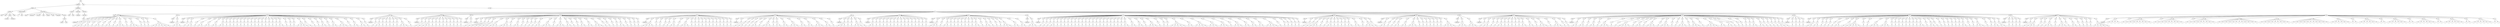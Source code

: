 digraph Tree {
	"t0" [label = "TEI"];
	"t1" [label = "teiHeader"];
	"t2" [label = "fileDesc"];
	"t3" [label = "titleStmt"];
	"t4" [label = "title"];
	"t5" [label = "title"];
	"t6" [label = "author"];
	"t7" [label = "surname"];
	"t8" [label = "forename"];
	"t9" [label = "date"];
	"t10" [label = "publicationStmt"];
	"t11" [label = "p"];
	"t12" [label = "idno"];
	"t13" [label = "sourceDesc"];
	"t14" [label = "genre"];
	"t15" [label = "inspiration"];
	"t16" [label = "structure"];
	"t17" [label = "type"];
	"t18" [label = "periode"];
	"t19" [label = "taille"];
	"t20" [label = "permalien"];
	"t21" [label = "sources"];
	"t22" [label = "source"];
	"t23" [label = "author"];
	"t24" [label = "text"];
	"t25" [label = "profileDesc"];
	"t26" [label = "creation"];
	"t27" [label = "date"];
	"t28" [label = "date"];
	"t29" [label = "langUsage"];
	"t30" [label = "language"];
	"t31" [label = "textClass"];
	"t32" [label = "keywords"];
	"t33" [label = "term"];
	"t34" [label = "text"];
	"t35" [label = "body"];
	"t36" [label = "div1"];
	"t37" [label = "head"];
	"t38" [label = "div2"];
	"t39" [label = "head"];
	"t40" [label = "listPerson"];
	"t41" [label = "sp"];
	"t42" [label = "p"];
	"t43" [label = "s"];
	"t44" [label = "sp"];
	"t45" [label = "p"];
	"t46" [label = "s"];
	"t47" [label = "s"];
	"t48" [label = "sp"];
	"t49" [label = "p"];
	"t50" [label = "s"];
	"t51" [label = "s"];
	"t52" [label = "sp"];
	"t53" [label = "p"];
	"t54" [label = "s"];
	"t55" [label = "sp"];
	"t56" [label = "p"];
	"t57" [label = "s"];
	"t58" [label = "s"];
	"t59" [label = "sp"];
	"t60" [label = "p"];
	"t61" [label = "s"];
	"t62" [label = "sp"];
	"t63" [label = "p"];
	"t64" [label = "s"];
	"t65" [label = "s"];
	"t66" [label = "sp"];
	"t67" [label = "p"];
	"t68" [label = "s"];
	"t69" [label = "sp"];
	"t70" [label = "p"];
	"t71" [label = "s"];
	"t72" [label = "s"];
	"t73" [label = "s"];
	"t74" [label = "sp"];
	"t75" [label = "p"];
	"t76" [label = "s"];
	"t77" [label = "sp"];
	"t78" [label = "p"];
	"t79" [label = "s"];
	"t80" [label = "s"];
	"t81" [label = "s"];
	"t82" [label = "sp"];
	"t83" [label = "p"];
	"t84" [label = "s"];
	"t85" [label = "sp"];
	"t86" [label = "p"];
	"t87" [label = "s"];
	"t88" [label = "sp"];
	"t89" [label = "p"];
	"t90" [label = "s"];
	"t91" [label = "sp"];
	"t92" [label = "p"];
	"t93" [label = "s"];
	"t94" [label = "s"];
	"t95" [label = "s"];
	"t96" [label = "s"];
	"t97" [label = "s"];
	"t98" [label = "s"];
	"t99" [label = "div2"];
	"t100" [label = "head"];
	"t101" [label = "listPerson"];
	"t102" [label = "sp"];
	"t103" [label = "p"];
	"t104" [label = "s"];
	"t105" [label = "s"];
	"t106" [label = "s"];
	"t107" [label = "div2"];
	"t108" [label = "head"];
	"t109" [label = "listPerson"];
	"t110" [label = "sp"];
	"t111" [label = "p"];
	"t112" [label = "s"];
	"t113" [label = "sp"];
	"t114" [label = "p"];
	"t115" [label = "s"];
	"t116" [label = "s"];
	"t117" [label = "sp"];
	"t118" [label = "p"];
	"t119" [label = "s"];
	"t120" [label = "sp"];
	"t121" [label = "p"];
	"t122" [label = "s"];
	"t123" [label = "s"];
	"t124" [label = "sp"];
	"t125" [label = "p"];
	"t126" [label = "s"];
	"t127" [label = "s"];
	"t128" [label = "sp"];
	"t129" [label = "p"];
	"t130" [label = "s"];
	"t131" [label = "s"];
	"t132" [label = "sp"];
	"t133" [label = "p"];
	"t134" [label = "s"];
	"t135" [label = "s"];
	"t136" [label = "sp"];
	"t137" [label = "p"];
	"t138" [label = "s"];
	"t139" [label = "sp"];
	"t140" [label = "p"];
	"t141" [label = "s"];
	"t142" [label = "sp"];
	"t143" [label = "p"];
	"t144" [label = "s"];
	"t145" [label = "sp"];
	"t146" [label = "p"];
	"t147" [label = "s"];
	"t148" [label = "sp"];
	"t149" [label = "p"];
	"t150" [label = "s"];
	"t151" [label = "sp"];
	"t152" [label = "p"];
	"t153" [label = "s"];
	"t154" [label = "sp"];
	"t155" [label = "p"];
	"t156" [label = "s"];
	"t157" [label = "sp"];
	"t158" [label = "p"];
	"t159" [label = "s"];
	"t160" [label = "sp"];
	"t161" [label = "p"];
	"t162" [label = "s"];
	"t163" [label = "sp"];
	"t164" [label = "p"];
	"t165" [label = "s"];
	"t166" [label = "sp"];
	"t167" [label = "p"];
	"t168" [label = "s"];
	"t169" [label = "sp"];
	"t170" [label = "p"];
	"t171" [label = "s"];
	"t172" [label = "sp"];
	"t173" [label = "p"];
	"t174" [label = "s"];
	"t175" [label = "sp"];
	"t176" [label = "p"];
	"t177" [label = "s"];
	"t178" [label = "sp"];
	"t179" [label = "p"];
	"t180" [label = "s"];
	"t181" [label = "sp"];
	"t182" [label = "p"];
	"t183" [label = "s"];
	"t184" [label = "s"];
	"t185" [label = "sp"];
	"t186" [label = "p"];
	"t187" [label = "s"];
	"t188" [label = "sp"];
	"t189" [label = "p"];
	"t190" [label = "s"];
	"t191" [label = "sp"];
	"t192" [label = "p"];
	"t193" [label = "s"];
	"t194" [label = "sp"];
	"t195" [label = "p"];
	"t196" [label = "s"];
	"t197" [label = "s"];
	"t198" [label = "s"];
	"t199" [label = "s"];
	"t200" [label = "sp"];
	"t201" [label = "p"];
	"t202" [label = "s"];
	"t203" [label = "sp"];
	"t204" [label = "p"];
	"t205" [label = "s"];
	"t206" [label = "sp"];
	"t207" [label = "p"];
	"t208" [label = "s"];
	"t209" [label = "sp"];
	"t210" [label = "p"];
	"t211" [label = "s"];
	"t212" [label = "s"];
	"t213" [label = "sp"];
	"t214" [label = "p"];
	"t215" [label = "s"];
	"t216" [label = "sp"];
	"t217" [label = "p"];
	"t218" [label = "s"];
	"t219" [label = "s"];
	"t220" [label = "sp"];
	"t221" [label = "p"];
	"t222" [label = "s"];
	"t223" [label = "s"];
	"t224" [label = "s"];
	"t225" [label = "sp"];
	"t226" [label = "p"];
	"t227" [label = "s"];
	"t228" [label = "sp"];
	"t229" [label = "p"];
	"t230" [label = "s"];
	"t231" [label = "s"];
	"t232" [label = "sp"];
	"t233" [label = "p"];
	"t234" [label = "s"];
	"t235" [label = "s"];
	"t236" [label = "sp"];
	"t237" [label = "p"];
	"t238" [label = "s"];
	"t239" [label = "div2"];
	"t240" [label = "head"];
	"t241" [label = "listPerson"];
	"t242" [label = "sp"];
	"t243" [label = "p"];
	"t244" [label = "s"];
	"t245" [label = "sp"];
	"t246" [label = "p"];
	"t247" [label = "s"];
	"t248" [label = "s"];
	"t249" [label = "sp"];
	"t250" [label = "p"];
	"t251" [label = "s"];
	"t252" [label = "sp"];
	"t253" [label = "p"];
	"t254" [label = "s"];
	"t255" [label = "sp"];
	"t256" [label = "p"];
	"t257" [label = "s"];
	"t258" [label = "sp"];
	"t259" [label = "p"];
	"t260" [label = "s"];
	"t261" [label = "sp"];
	"t262" [label = "p"];
	"t263" [label = "s"];
	"t264" [label = "sp"];
	"t265" [label = "p"];
	"t266" [label = "s"];
	"t267" [label = "s"];
	"t268" [label = "s"];
	"t269" [label = "sp"];
	"t270" [label = "p"];
	"t271" [label = "s"];
	"t272" [label = "div2"];
	"t273" [label = "head"];
	"t274" [label = "listPerson"];
	"t275" [label = "sp"];
	"t276" [label = "p"];
	"t277" [label = "s"];
	"t278" [label = "sp"];
	"t279" [label = "p"];
	"t280" [label = "s"];
	"t281" [label = "sp"];
	"t282" [label = "p"];
	"t283" [label = "s"];
	"t284" [label = "s"];
	"t285" [label = "s"];
	"t286" [label = "sp"];
	"t287" [label = "p"];
	"t288" [label = "s"];
	"t289" [label = "sp"];
	"t290" [label = "p"];
	"t291" [label = "s"];
	"t292" [label = "sp"];
	"t293" [label = "p"];
	"t294" [label = "s"];
	"t295" [label = "sp"];
	"t296" [label = "p"];
	"t297" [label = "s"];
	"t298" [label = "sp"];
	"t299" [label = "p"];
	"t300" [label = "s"];
	"t301" [label = "sp"];
	"t302" [label = "p"];
	"t303" [label = "s"];
	"t304" [label = "sp"];
	"t305" [label = "p"];
	"t306" [label = "s"];
	"t307" [label = "sp"];
	"t308" [label = "p"];
	"t309" [label = "s"];
	"t310" [label = "sp"];
	"t311" [label = "p"];
	"t312" [label = "s"];
	"t313" [label = "div2"];
	"t314" [label = "head"];
	"t315" [label = "listPerson"];
	"t316" [label = "sp"];
	"t317" [label = "p"];
	"t318" [label = "s"];
	"t319" [label = "div2"];
	"t320" [label = "head"];
	"t321" [label = "listPerson"];
	"t322" [label = "sp"];
	"t323" [label = "p"];
	"t324" [label = "s"];
	"t325" [label = "sp"];
	"t326" [label = "p"];
	"t327" [label = "s"];
	"t328" [label = "s"];
	"t329" [label = "sp"];
	"t330" [label = "p"];
	"t331" [label = "s"];
	"t332" [label = "sp"];
	"t333" [label = "p"];
	"t334" [label = "s"];
	"t335" [label = "s"];
	"t336" [label = "sp"];
	"t337" [label = "p"];
	"t338" [label = "s"];
	"t339" [label = "s"];
	"t340" [label = "s"];
	"t341" [label = "sp"];
	"t342" [label = "p"];
	"t343" [label = "s"];
	"t344" [label = "s"];
	"t345" [label = "s"];
	"t346" [label = "sp"];
	"t347" [label = "p"];
	"t348" [label = "s"];
	"t349" [label = "sp"];
	"t350" [label = "p"];
	"t351" [label = "s"];
	"t352" [label = "s"];
	"t353" [label = "sp"];
	"t354" [label = "p"];
	"t355" [label = "s"];
	"t356" [label = "sp"];
	"t357" [label = "p"];
	"t358" [label = "s"];
	"t359" [label = "sp"];
	"t360" [label = "p"];
	"t361" [label = "s"];
	"t362" [label = "sp"];
	"t363" [label = "p"];
	"t364" [label = "s"];
	"t365" [label = "sp"];
	"t366" [label = "p"];
	"t367" [label = "s"];
	"t368" [label = "s"];
	"t369" [label = "sp"];
	"t370" [label = "p"];
	"t371" [label = "s"];
	"t372" [label = "s"];
	"t373" [label = "s"];
	"t374" [label = "sp"];
	"t375" [label = "p"];
	"t376" [label = "s"];
	"t377" [label = "sp"];
	"t378" [label = "p"];
	"t379" [label = "s"];
	"t380" [label = "s"];
	"t381" [label = "s"];
	"t382" [label = "sp"];
	"t383" [label = "p"];
	"t384" [label = "s"];
	"t385" [label = "s"];
	"t386" [label = "sp"];
	"t387" [label = "p"];
	"t388" [label = "s"];
	"t389" [label = "sp"];
	"t390" [label = "p"];
	"t391" [label = "s"];
	"t392" [label = "sp"];
	"t393" [label = "p"];
	"t394" [label = "s"];
	"t395" [label = "s"];
	"t396" [label = "sp"];
	"t397" [label = "p"];
	"t398" [label = "s"];
	"t399" [label = "s"];
	"t400" [label = "sp"];
	"t401" [label = "p"];
	"t402" [label = "s"];
	"t403" [label = "s"];
	"t404" [label = "s"];
	"t405" [label = "sp"];
	"t406" [label = "p"];
	"t407" [label = "s"];
	"t408" [label = "sp"];
	"t409" [label = "p"];
	"t410" [label = "s"];
	"t411" [label = "sp"];
	"t412" [label = "p"];
	"t413" [label = "s"];
	"t414" [label = "sp"];
	"t415" [label = "p"];
	"t416" [label = "s"];
	"t417" [label = "sp"];
	"t418" [label = "p"];
	"t419" [label = "s"];
	"t420" [label = "s"];
	"t421" [label = "sp"];
	"t422" [label = "p"];
	"t423" [label = "s"];
	"t424" [label = "sp"];
	"t425" [label = "p"];
	"t426" [label = "s"];
	"t427" [label = "sp"];
	"t428" [label = "p"];
	"t429" [label = "s"];
	"t430" [label = "sp"];
	"t431" [label = "p"];
	"t432" [label = "s"];
	"t433" [label = "div2"];
	"t434" [label = "head"];
	"t435" [label = "listPerson"];
	"t436" [label = "sp"];
	"t437" [label = "p"];
	"t438" [label = "s"];
	"t439" [label = "s"];
	"t440" [label = "s"];
	"t441" [label = "s"];
	"t442" [label = "sp"];
	"t443" [label = "p"];
	"t444" [label = "s"];
	"t445" [label = "sp"];
	"t446" [label = "p"];
	"t447" [label = "s"];
	"t448" [label = "sp"];
	"t449" [label = "p"];
	"t450" [label = "s"];
	"t451" [label = "sp"];
	"t452" [label = "p"];
	"t453" [label = "s"];
	"t454" [label = "sp"];
	"t455" [label = "p"];
	"t456" [label = "s"];
	"t457" [label = "s"];
	"t458" [label = "sp"];
	"t459" [label = "p"];
	"t460" [label = "s"];
	"t461" [label = "sp"];
	"t462" [label = "p"];
	"t463" [label = "s"];
	"t464" [label = "s"];
	"t465" [label = "s"];
	"t466" [label = "sp"];
	"t467" [label = "p"];
	"t468" [label = "s"];
	"t469" [label = "sp"];
	"t470" [label = "p"];
	"t471" [label = "s"];
	"t472" [label = "sp"];
	"t473" [label = "p"];
	"t474" [label = "s"];
	"t475" [label = "sp"];
	"t476" [label = "p"];
	"t477" [label = "s"];
	"t478" [label = "sp"];
	"t479" [label = "p"];
	"t480" [label = "s"];
	"t481" [label = "sp"];
	"t482" [label = "p"];
	"t483" [label = "s"];
	"t484" [label = "sp"];
	"t485" [label = "p"];
	"t486" [label = "s"];
	"t487" [label = "sp"];
	"t488" [label = "p"];
	"t489" [label = "s"];
	"t490" [label = "sp"];
	"t491" [label = "p"];
	"t492" [label = "s"];
	"t493" [label = "sp"];
	"t494" [label = "p"];
	"t495" [label = "s"];
	"t496" [label = "sp"];
	"t497" [label = "p"];
	"t498" [label = "s"];
	"t499" [label = "sp"];
	"t500" [label = "p"];
	"t501" [label = "s"];
	"t502" [label = "div2"];
	"t503" [label = "head"];
	"t504" [label = "listPerson"];
	"t505" [label = "sp"];
	"t506" [label = "p"];
	"t507" [label = "s"];
	"t508" [label = "sp"];
	"t509" [label = "p"];
	"t510" [label = "s"];
	"t511" [label = "s"];
	"t512" [label = "sp"];
	"t513" [label = "p"];
	"t514" [label = "s"];
	"t515" [label = "sp"];
	"t516" [label = "p"];
	"t517" [label = "s"];
	"t518" [label = "sp"];
	"t519" [label = "p"];
	"t520" [label = "s"];
	"t521" [label = "s"];
	"t522" [label = "sp"];
	"t523" [label = "p"];
	"t524" [label = "s"];
	"t525" [label = "sp"];
	"t526" [label = "p"];
	"t527" [label = "s"];
	"t528" [label = "s"];
	"t529" [label = "s"];
	"t530" [label = "sp"];
	"t531" [label = "p"];
	"t532" [label = "s"];
	"t533" [label = "sp"];
	"t534" [label = "p"];
	"t535" [label = "s"];
	"t536" [label = "s"];
	"t537" [label = "sp"];
	"t538" [label = "p"];
	"t539" [label = "s"];
	"t540" [label = "s"];
	"t541" [label = "sp"];
	"t542" [label = "p"];
	"t543" [label = "s"];
	"t544" [label = "s"];
	"t545" [label = "s"];
	"t546" [label = "sp"];
	"t547" [label = "p"];
	"t548" [label = "s"];
	"t549" [label = "s"];
	"t550" [label = "sp"];
	"t551" [label = "p"];
	"t552" [label = "s"];
	"t553" [label = "s"];
	"t554" [label = "sp"];
	"t555" [label = "p"];
	"t556" [label = "s"];
	"t557" [label = "s"];
	"t558" [label = "s"];
	"t559" [label = "sp"];
	"t560" [label = "p"];
	"t561" [label = "s"];
	"t562" [label = "s"];
	"t563" [label = "sp"];
	"t564" [label = "p"];
	"t565" [label = "s"];
	"t566" [label = "div2"];
	"t567" [label = "head"];
	"t568" [label = "listPerson"];
	"t569" [label = "sp"];
	"t570" [label = "p"];
	"t571" [label = "s"];
	"t572" [label = "s"];
	"t573" [label = "s"];
	"t574" [label = "sp"];
	"t575" [label = "p"];
	"t576" [label = "s"];
	"t577" [label = "sp"];
	"t578" [label = "p"];
	"t579" [label = "s"];
	"t580" [label = "sp"];
	"t581" [label = "p"];
	"t582" [label = "s"];
	"t583" [label = "s"];
	"t584" [label = "s"];
	"t585" [label = "sp"];
	"t586" [label = "p"];
	"t587" [label = "s"];
	"t588" [label = "div2"];
	"t589" [label = "head"];
	"t590" [label = "listPerson"];
	"t591" [label = "sp"];
	"t592" [label = "p"];
	"t593" [label = "s"];
	"t594" [label = "s"];
	"t595" [label = "sp"];
	"t596" [label = "p"];
	"t597" [label = "s"];
	"t598" [label = "sp"];
	"t599" [label = "p"];
	"t600" [label = "s"];
	"t601" [label = "sp"];
	"t602" [label = "p"];
	"t603" [label = "s"];
	"t604" [label = "sp"];
	"t605" [label = "p"];
	"t606" [label = "s"];
	"t607" [label = "sp"];
	"t608" [label = "p"];
	"t609" [label = "s"];
	"t610" [label = "sp"];
	"t611" [label = "p"];
	"t612" [label = "s"];
	"t613" [label = "sp"];
	"t614" [label = "p"];
	"t615" [label = "s"];
	"t616" [label = "sp"];
	"t617" [label = "p"];
	"t618" [label = "s"];
	"t619" [label = "sp"];
	"t620" [label = "p"];
	"t621" [label = "s"];
	"t622" [label = "sp"];
	"t623" [label = "p"];
	"t624" [label = "s"];
	"t625" [label = "sp"];
	"t626" [label = "p"];
	"t627" [label = "s"];
	"t628" [label = "sp"];
	"t629" [label = "p"];
	"t630" [label = "s"];
	"t631" [label = "sp"];
	"t632" [label = "p"];
	"t633" [label = "s"];
	"t634" [label = "sp"];
	"t635" [label = "p"];
	"t636" [label = "s"];
	"t637" [label = "sp"];
	"t638" [label = "p"];
	"t639" [label = "s"];
	"t640" [label = "div2"];
	"t641" [label = "head"];
	"t642" [label = "listPerson"];
	"t643" [label = "sp"];
	"t644" [label = "p"];
	"t645" [label = "s"];
	"t646" [label = "s"];
	"t647" [label = "s"];
	"t648" [label = "sp"];
	"t649" [label = "p"];
	"t650" [label = "s"];
	"t651" [label = "sp"];
	"t652" [label = "p"];
	"t653" [label = "s"];
	"t654" [label = "s"];
	"t655" [label = "sp"];
	"t656" [label = "p"];
	"t657" [label = "s"];
	"t658" [label = "sp"];
	"t659" [label = "p"];
	"t660" [label = "s"];
	"t661" [label = "sp"];
	"t662" [label = "p"];
	"t663" [label = "s"];
	"t664" [label = "sp"];
	"t665" [label = "p"];
	"t666" [label = "s"];
	"t667" [label = "sp"];
	"t668" [label = "p"];
	"t669" [label = "s"];
	"t670" [label = "sp"];
	"t671" [label = "p"];
	"t672" [label = "s"];
	"t673" [label = "sp"];
	"t674" [label = "p"];
	"t675" [label = "s"];
	"t676" [label = "sp"];
	"t677" [label = "p"];
	"t678" [label = "s"];
	"t679" [label = "s"];
	"t680" [label = "sp"];
	"t681" [label = "p"];
	"t682" [label = "s"];
	"t683" [label = "sp"];
	"t684" [label = "p"];
	"t685" [label = "s"];
	"t686" [label = "s"];
	"t687" [label = "sp"];
	"t688" [label = "p"];
	"t689" [label = "s"];
	"t690" [label = "sp"];
	"t691" [label = "p"];
	"t692" [label = "s"];
	"t693" [label = "sp"];
	"t694" [label = "p"];
	"t695" [label = "s"];
	"t696" [label = "sp"];
	"t697" [label = "p"];
	"t698" [label = "s"];
	"t699" [label = "s"];
	"t700" [label = "s"];
	"t701" [label = "sp"];
	"t702" [label = "p"];
	"t703" [label = "s"];
	"t704" [label = "s"];
	"t705" [label = "sp"];
	"t706" [label = "p"];
	"t707" [label = "s"];
	"t708" [label = "s"];
	"t709" [label = "div2"];
	"t710" [label = "head"];
	"t711" [label = "listPerson"];
	"t712" [label = "sp"];
	"t713" [label = "p"];
	"t714" [label = "s"];
	"t715" [label = "s"];
	"t716" [label = "s"];
	"t717" [label = "div2"];
	"t718" [label = "head"];
	"t719" [label = "listPerson"];
	"t720" [label = "sp"];
	"t721" [label = "p"];
	"t722" [label = "s"];
	"t723" [label = "sp"];
	"t724" [label = "p"];
	"t725" [label = "s"];
	"t726" [label = "sp"];
	"t727" [label = "p"];
	"t728" [label = "s"];
	"t729" [label = "sp"];
	"t730" [label = "p"];
	"t731" [label = "s"];
	"t732" [label = "s"];
	"t733" [label = "sp"];
	"t734" [label = "p"];
	"t735" [label = "s"];
	"t736" [label = "sp"];
	"t737" [label = "p"];
	"t738" [label = "s"];
	"t739" [label = "sp"];
	"t740" [label = "p"];
	"t741" [label = "s"];
	"t742" [label = "sp"];
	"t743" [label = "p"];
	"t744" [label = "s"];
	"t745" [label = "sp"];
	"t746" [label = "p"];
	"t747" [label = "s"];
	"t748" [label = "sp"];
	"t749" [label = "p"];
	"t750" [label = "s"];
	"t751" [label = "sp"];
	"t752" [label = "p"];
	"t753" [label = "s"];
	"t754" [label = "sp"];
	"t755" [label = "p"];
	"t756" [label = "s"];
	"t757" [label = "sp"];
	"t758" [label = "p"];
	"t759" [label = "s"];
	"t760" [label = "sp"];
	"t761" [label = "p"];
	"t762" [label = "s"];
	"t763" [label = "sp"];
	"t764" [label = "p"];
	"t765" [label = "s"];
	"t766" [label = "sp"];
	"t767" [label = "p"];
	"t768" [label = "s"];
	"t769" [label = "sp"];
	"t770" [label = "p"];
	"t771" [label = "s"];
	"t772" [label = "sp"];
	"t773" [label = "p"];
	"t774" [label = "s"];
	"t775" [label = "sp"];
	"t776" [label = "p"];
	"t777" [label = "s"];
	"t778" [label = "sp"];
	"t779" [label = "p"];
	"t780" [label = "s"];
	"t781" [label = "sp"];
	"t782" [label = "p"];
	"t783" [label = "s"];
	"t784" [label = "sp"];
	"t785" [label = "p"];
	"t786" [label = "s"];
	"t787" [label = "sp"];
	"t788" [label = "p"];
	"t789" [label = "s"];
	"t790" [label = "sp"];
	"t791" [label = "p"];
	"t792" [label = "s"];
	"t793" [label = "s"];
	"t794" [label = "sp"];
	"t795" [label = "p"];
	"t796" [label = "s"];
	"t797" [label = "s"];
	"t798" [label = "sp"];
	"t799" [label = "p"];
	"t800" [label = "s"];
	"t801" [label = "s"];
	"t802" [label = "sp"];
	"t803" [label = "p"];
	"t804" [label = "s"];
	"t805" [label = "sp"];
	"t806" [label = "p"];
	"t807" [label = "s"];
	"t808" [label = "s"];
	"t809" [label = "s"];
	"t810" [label = "sp"];
	"t811" [label = "p"];
	"t812" [label = "s"];
	"t813" [label = "sp"];
	"t814" [label = "p"];
	"t815" [label = "s"];
	"t816" [label = "sp"];
	"t817" [label = "p"];
	"t818" [label = "s"];
	"t819" [label = "sp"];
	"t820" [label = "p"];
	"t821" [label = "s"];
	"t822" [label = "s"];
	"t823" [label = "s"];
	"t824" [label = "s"];
	"t825" [label = "s"];
	"t826" [label = "sp"];
	"t827" [label = "p"];
	"t828" [label = "s"];
	"t829" [label = "s"];
	"t830" [label = "sp"];
	"t831" [label = "p"];
	"t832" [label = "s"];
	"t833" [label = "s"];
	"t834" [label = "s"];
	"t835" [label = "s"];
	"t836" [label = "sp"];
	"t837" [label = "p"];
	"t838" [label = "s"];
	"t839" [label = "s"];
	"t840" [label = "s"];
	"t841" [label = "sp"];
	"t842" [label = "p"];
	"t843" [label = "s"];
	"t844" [label = "s"];
	"t845" [label = "s"];
	"t846" [label = "sp"];
	"t847" [label = "p"];
	"t848" [label = "s"];
	"t849" [label = "sp"];
	"t850" [label = "p"];
	"t851" [label = "s"];
	"t852" [label = "s"];
	"t853" [label = "s"];
	"t854" [label = "sp"];
	"t855" [label = "p"];
	"t856" [label = "s"];
	"t857" [label = "s"];
	"t858" [label = "sp"];
	"t859" [label = "p"];
	"t860" [label = "s"];
	"t861" [label = "s"];
	"t862" [label = "sp"];
	"t863" [label = "p"];
	"t864" [label = "s"];
	"t865" [label = "s"];
	"t866" [label = "sp"];
	"t867" [label = "p"];
	"t868" [label = "s"];
	"t869" [label = "s"];
	"t870" [label = "s"];
	"t871" [label = "s"];
	"t872" [label = "sp"];
	"t873" [label = "p"];
	"t874" [label = "s"];
	"t875" [label = "sp"];
	"t876" [label = "p"];
	"t877" [label = "s"];
	"t878" [label = "sp"];
	"t879" [label = "p"];
	"t880" [label = "s"];
	"t881" [label = "sp"];
	"t882" [label = "p"];
	"t883" [label = "s"];
	"t884" [label = "sp"];
	"t885" [label = "p"];
	"t886" [label = "s"];
	"t887" [label = "sp"];
	"t888" [label = "p"];
	"t889" [label = "s"];
	"t890" [label = "div2"];
	"t891" [label = "head"];
	"t892" [label = "listPerson"];
	"t893" [label = "sp"];
	"t894" [label = "p"];
	"t895" [label = "s"];
	"t896" [label = "sp"];
	"t897" [label = "p"];
	"t898" [label = "s"];
	"t899" [label = "sp"];
	"t900" [label = "p"];
	"t901" [label = "s"];
	"t902" [label = "s"];
	"t903" [label = "s"];
	"t904" [label = "sp"];
	"t905" [label = "p"];
	"t906" [label = "s"];
	"t907" [label = "sp"];
	"t908" [label = "p"];
	"t909" [label = "s"];
	"t910" [label = "sp"];
	"t911" [label = "p"];
	"t912" [label = "s"];
	"t913" [label = "s"];
	"t914" [label = "sp"];
	"t915" [label = "p"];
	"t916" [label = "s"];
	"t917" [label = "sp"];
	"t918" [label = "p"];
	"t919" [label = "s"];
	"t920" [label = "sp"];
	"t921" [label = "p"];
	"t922" [label = "s"];
	"t923" [label = "sp"];
	"t924" [label = "p"];
	"t925" [label = "s"];
	"t926" [label = "sp"];
	"t927" [label = "p"];
	"t928" [label = "s"];
	"t929" [label = "s"];
	"t930" [label = "sp"];
	"t931" [label = "p"];
	"t932" [label = "s"];
	"t933" [label = "s"];
	"t934" [label = "sp"];
	"t935" [label = "p"];
	"t936" [label = "s"];
	"t937" [label = "sp"];
	"t938" [label = "p"];
	"t939" [label = "s"];
	"t940" [label = "s"];
	"t941" [label = "s"];
	"t942" [label = "sp"];
	"t943" [label = "p"];
	"t944" [label = "s"];
	"t945" [label = "div2"];
	"t946" [label = "head"];
	"t947" [label = "listPerson"];
	"t948" [label = "sp"];
	"t949" [label = "p"];
	"t950" [label = "s"];
	"t951" [label = "s"];
	"t952" [label = "sp"];
	"t953" [label = "p"];
	"t954" [label = "s"];
	"t955" [label = "sp"];
	"t956" [label = "p"];
	"t957" [label = "s"];
	"t958" [label = "sp"];
	"t959" [label = "p"];
	"t960" [label = "s"];
	"t961" [label = "s"];
	"t962" [label = "sp"];
	"t963" [label = "p"];
	"t964" [label = "s"];
	"t965" [label = "s"];
	"t966" [label = "sp"];
	"t967" [label = "p"];
	"t968" [label = "s"];
	"t969" [label = "s"];
	"t970" [label = "s"];
	"t971" [label = "sp"];
	"t972" [label = "p"];
	"t973" [label = "s"];
	"t974" [label = "sp"];
	"t975" [label = "p"];
	"t976" [label = "s"];
	"t977" [label = "sp"];
	"t978" [label = "p"];
	"t979" [label = "s"];
	"t980" [label = "sp"];
	"t981" [label = "p"];
	"t982" [label = "s"];
	"t983" [label = "sp"];
	"t984" [label = "p"];
	"t985" [label = "s"];
	"t986" [label = "sp"];
	"t987" [label = "p"];
	"t988" [label = "s"];
	"t989" [label = "sp"];
	"t990" [label = "p"];
	"t991" [label = "s"];
	"t992" [label = "sp"];
	"t993" [label = "p"];
	"t994" [label = "s"];
	"t995" [label = "s"];
	"t996" [label = "s"];
	"t997" [label = "s"];
	"t998" [label = "div2"];
	"t999" [label = "head"];
	"t1000" [label = "listPerson"];
	"t1001" [label = "sp"];
	"t1002" [label = "p"];
	"t1003" [label = "s"];
	"t1004" [label = "s"];
	"t1005" [label = "s"];
	"t1006" [label = "sp"];
	"t1007" [label = "p"];
	"t1008" [label = "s"];
	"t1009" [label = "s"];
	"t1010" [label = "s"];
	"t1011" [label = "div2"];
	"t1012" [label = "head"];
	"t1013" [label = "listPerson"];
	"t1014" [label = "sp"];
	"t1015" [label = "p"];
	"t1016" [label = "s"];
	"t1017" [label = "sp"];
	"t1018" [label = "p"];
	"t1019" [label = "s"];
	"t1020" [label = "s"];
	"t1021" [label = "sp"];
	"t1022" [label = "p"];
	"t1023" [label = "s"];
	"t1024" [label = "sp"];
	"t1025" [label = "p"];
	"t1026" [label = "s"];
	"t1027" [label = "sp"];
	"t1028" [label = "p"];
	"t1029" [label = "s"];
	"t1030" [label = "s"];
	"t1031" [label = "sp"];
	"t1032" [label = "p"];
	"t1033" [label = "s"];
	"t1034" [label = "sp"];
	"t1035" [label = "p"];
	"t1036" [label = "s"];
	"t1037" [label = "sp"];
	"t1038" [label = "p"];
	"t1039" [label = "s"];
	"t1040" [label = "sp"];
	"t1041" [label = "p"];
	"t1042" [label = "s"];
	"t1043" [label = "sp"];
	"t1044" [label = "p"];
	"t1045" [label = "s"];
	"t1046" [label = "sp"];
	"t1047" [label = "p"];
	"t1048" [label = "s"];
	"t1049" [label = "s"];
	"t1050" [label = "sp"];
	"t1051" [label = "p"];
	"t1052" [label = "s"];
	"t1053" [label = "s"];
	"t1054" [label = "sp"];
	"t1055" [label = "p"];
	"t1056" [label = "s"];
	"t1057" [label = "sp"];
	"t1058" [label = "p"];
	"t1059" [label = "s"];
	"t1060" [label = "s"];
	"t1061" [label = "s"];
	"t1062" [label = "sp"];
	"t1063" [label = "p"];
	"t1064" [label = "s"];
	"t1065" [label = "sp"];
	"t1066" [label = "p"];
	"t1067" [label = "s"];
	"t1068" [label = "s"];
	"t1069" [label = "s"];
	"t1070" [label = "sp"];
	"t1071" [label = "p"];
	"t1072" [label = "s"];
	"t1073" [label = "sp"];
	"t1074" [label = "p"];
	"t1075" [label = "s"];
	"t1076" [label = "div2"];
	"t1077" [label = "head"];
	"t1078" [label = "listPerson"];
	"t1079" [label = "sp"];
	"t1080" [label = "p"];
	"t1081" [label = "s"];
	"t1082" [label = "s"];
	"t1083" [label = "sp"];
	"t1084" [label = "p"];
	"t1085" [label = "s"];
	"t1086" [label = "s"];
	"t1087" [label = "sp"];
	"t1088" [label = "p"];
	"t1089" [label = "s"];
	"t1090" [label = "sp"];
	"t1091" [label = "p"];
	"t1092" [label = "s"];
	"t1093" [label = "s"];
	"t1094" [label = "sp"];
	"t1095" [label = "p"];
	"t1096" [label = "s"];
	"t1097" [label = "sp"];
	"t1098" [label = "p"];
	"t1099" [label = "s"];
	"t1100" [label = "s"];
	"t1101" [label = "s"];
	"t1102" [label = "sp"];
	"t1103" [label = "p"];
	"t1104" [label = "s"];
	"t1105" [label = "sp"];
	"t1106" [label = "p"];
	"t1107" [label = "s"];
	"t1108" [label = "sp"];
	"t1109" [label = "p"];
	"t1110" [label = "s"];
	"t1111" [label = "s"];
	"t1112" [label = "s"];
	"t1113" [label = "s"];
	"t1114" [label = "sp"];
	"t1115" [label = "p"];
	"t1116" [label = "s"];
	"t1117" [label = "sp"];
	"t1118" [label = "p"];
	"t1119" [label = "s"];
	"t1120" [label = "s"];
	"t1121" [label = "sp"];
	"t1122" [label = "p"];
	"t1123" [label = "s"];
	"t1124" [label = "sp"];
	"t1125" [label = "p"];
	"t1126" [label = "s"];
	"t1127" [label = "s"];
	"t1128" [label = "s"];
	"t1129" [label = "sp"];
	"t1130" [label = "p"];
	"t1131" [label = "s"];
	"t1132" [label = "sp"];
	"t1133" [label = "p"];
	"t1134" [label = "s"];
	"t1135" [label = "s"];
	"t1136" [label = "s"];
	"t1137" [label = "sp"];
	"t1138" [label = "p"];
	"t1139" [label = "s"];
	"t1140" [label = "sp"];
	"t1141" [label = "p"];
	"t1142" [label = "s"];
	"t1143" [label = "sp"];
	"t1144" [label = "p"];
	"t1145" [label = "s"];
	"t1146" [label = "s"];
	"t1147" [label = "s"];
	"t1148" [label = "sp"];
	"t1149" [label = "p"];
	"t1150" [label = "s"];
	"t1151" [label = "sp"];
	"t1152" [label = "p"];
	"t1153" [label = "s"];
	"t1154" [label = "s"];
	"t1155" [label = "s"];
	"t1156" [label = "sp"];
	"t1157" [label = "p"];
	"t1158" [label = "s"];
	"t1159" [label = "sp"];
	"t1160" [label = "p"];
	"t1161" [label = "s"];
	"t1162" [label = "s"];
	"t1163" [label = "s"];
	"t1164" [label = "s"];
	"t1165" [label = "sp"];
	"t1166" [label = "p"];
	"t1167" [label = "s"];
	"t1168" [label = "s"];
	"t1169" [label = "sp"];
	"t1170" [label = "p"];
	"t1171" [label = "s"];
	"t1172" [label = "s"];
	"t1173" [label = "sp"];
	"t1174" [label = "p"];
	"t1175" [label = "s"];
	"t1176" [label = "sp"];
	"t1177" [label = "p"];
	"t1178" [label = "s"];
	"t1179" [label = "sp"];
	"t1180" [label = "p"];
	"t1181" [label = "s"];
	"t1182" [label = "sp"];
	"t1183" [label = "p"];
	"t1184" [label = "s"];
	"t1185" [label = "sp"];
	"t1186" [label = "p"];
	"t1187" [label = "s"];
	"t1188" [label = "sp"];
	"t1189" [label = "p"];
	"t1190" [label = "s"];
	"t1191" [label = "s"];
	"t1192" [label = "sp"];
	"t1193" [label = "p"];
	"t1194" [label = "s"];
	"t1195" [label = "s"];
	"t1196" [label = "sp"];
	"t1197" [label = "p"];
	"t1198" [label = "s"];
	"t1199" [label = "sp"];
	"t1200" [label = "p"];
	"t1201" [label = "s"];
	"t1202" [label = "sp"];
	"t1203" [label = "p"];
	"t1204" [label = "s"];
	"t1205" [label = "sp"];
	"t1206" [label = "p"];
	"t1207" [label = "s"];
	"t1208" [label = "sp"];
	"t1209" [label = "p"];
	"t1210" [label = "s"];
	"t1211" [label = "s"];
	"t1212" [label = "sp"];
	"t1213" [label = "p"];
	"t1214" [label = "s"];
	"t1215" [label = "div2"];
	"t1216" [label = "head"];
	"t1217" [label = "listPerson"];
	"t1218" [label = "sp"];
	"t1219" [label = "p"];
	"t1220" [label = "s"];
	"t1221" [label = "sp"];
	"t1222" [label = "p"];
	"t1223" [label = "s"];
	"t1224" [label = "sp"];
	"t1225" [label = "p"];
	"t1226" [label = "s"];
	"t1227" [label = "sp"];
	"t1228" [label = "p"];
	"t1229" [label = "s"];
	"t1230" [label = "div2"];
	"t1231" [label = "head"];
	"t1232" [label = "listPerson"];
	"t1233" [label = "sp"];
	"t1234" [label = "p"];
	"t1235" [label = "s"];
	"t1236" [label = "s"];
	"t1237" [label = "sp"];
	"t1238" [label = "p"];
	"t1239" [label = "s"];
	"t1240" [label = "s"];
	"t1241" [label = "sp"];
	"t1242" [label = "p"];
	"t1243" [label = "s"];
	"t1244" [label = "sp"];
	"t1245" [label = "p"];
	"t1246" [label = "s"];
	"t1247" [label = "sp"];
	"t1248" [label = "p"];
	"t1249" [label = "s"];
	"t1250" [label = "sp"];
	"t1251" [label = "p"];
	"t1252" [label = "s"];
	"t1253" [label = "sp"];
	"t1254" [label = "p"];
	"t1255" [label = "s"];
	"t1256" [label = "s"];
	"t1257" [label = "sp"];
	"t1258" [label = "p"];
	"t1259" [label = "s"];
	"t1260" [label = "sp"];
	"t1261" [label = "p"];
	"t1262" [label = "s"];
	"t1263" [label = "s"];
	"t1264" [label = "s"];
	"t1265" [label = "s"];
	"t1266" [label = "s"];
	"t1267" [label = "sp"];
	"t1268" [label = "p"];
	"t1269" [label = "s"];
	"t1270" [label = "sp"];
	"t1271" [label = "p"];
	"t1272" [label = "s"];
	"t1273" [label = "sp"];
	"t1274" [label = "p"];
	"t1275" [label = "s"];
	"t1276" [label = "s"];
	"t1277" [label = "s"];
	"t1278" [label = "sp"];
	"t1279" [label = "p"];
	"t1280" [label = "s"];
	"t1281" [label = "s"];
	"t1282" [label = "s"];
	"t1283" [label = "sp"];
	"t1284" [label = "p"];
	"t1285" [label = "s"];
	"t1286" [label = "sp"];
	"t1287" [label = "p"];
	"t1288" [label = "s"];
	"t1289" [label = "sp"];
	"t1290" [label = "p"];
	"t1291" [label = "s"];
	"t1292" [label = "sp"];
	"t1293" [label = "p"];
	"t1294" [label = "s"];
	"t1295" [label = "sp"];
	"t1296" [label = "p"];
	"t1297" [label = "s"];
	"t1298" [label = "sp"];
	"t1299" [label = "p"];
	"t1300" [label = "s"];
	"t1301" [label = "sp"];
	"t1302" [label = "p"];
	"t1303" [label = "s"];
	"t1304" [label = "sp"];
	"t1305" [label = "p"];
	"t1306" [label = "s"];
	"t1307" [label = "sp"];
	"t1308" [label = "p"];
	"t1309" [label = "s"];
	"t1310" [label = "s"];
	"t1311" [label = "sp"];
	"t1312" [label = "p"];
	"t1313" [label = "s"];
	"t1314" [label = "sp"];
	"t1315" [label = "p"];
	"t1316" [label = "s"];
	"t1317" [label = "s"];
	"t1318" [label = "sp"];
	"t1319" [label = "p"];
	"t1320" [label = "s"];
	"t1321" [label = "sp"];
	"t1322" [label = "p"];
	"t1323" [label = "s"];
	"t1324" [label = "sp"];
	"t1325" [label = "p"];
	"t1326" [label = "s"];
	"t1327" [label = "sp"];
	"t1328" [label = "p"];
	"t1329" [label = "s"];
	"t1330" [label = "sp"];
	"t1331" [label = "p"];
	"t1332" [label = "s"];
	"t1333" [label = "sp"];
	"t1334" [label = "p"];
	"t1335" [label = "s"];
	"t1336" [label = "sp"];
	"t1337" [label = "p"];
	"t1338" [label = "s"];
	"t1339" [label = "sp"];
	"t1340" [label = "p"];
	"t1341" [label = "s"];
	"t1342" [label = "s"];
	"t1343" [label = "sp"];
	"t1344" [label = "p"];
	"t1345" [label = "s"];
	"t1346" [label = "sp"];
	"t1347" [label = "p"];
	"t1348" [label = "s"];
	"t1349" [label = "sp"];
	"t1350" [label = "p"];
	"t1351" [label = "s"];
	"t1352" [label = "s"];
	"t1353" [label = "s"];
	"t1354" [label = "sp"];
	"t1355" [label = "p"];
	"t1356" [label = "s"];
	"t1357" [label = "sp"];
	"t1358" [label = "p"];
	"t1359" [label = "s"];
	"t1360" [label = "sp"];
	"t1361" [label = "p"];
	"t1362" [label = "s"];
	"t1363" [label = "s"];
	"t1364" [label = "sp"];
	"t1365" [label = "p"];
	"t1366" [label = "s"];
	"t1367" [label = "s"];
	"t1368" [label = "div2"];
	"t1369" [label = "head"];
	"t1370" [label = "listPerson"];
	"t1371" [label = "sp"];
	"t1372" [label = "p"];
	"t1373" [label = "s"];
	"t1374" [label = "sp"];
	"t1375" [label = "p"];
	"t1376" [label = "s"];
	"t1377" [label = "sp"];
	"t1378" [label = "p"];
	"t1379" [label = "s"];
	"t1380" [label = "sp"];
	"t1381" [label = "p"];
	"t1382" [label = "s"];
	"t1383" [label = "div2"];
	"t1384" [label = "head"];
	"t1385" [label = "listPerson"];
	"t1386" [label = "sp"];
	"t1387" [label = "p"];
	"t1388" [label = "s"];
	"t1389" [label = "sp"];
	"t1390" [label = "p"];
	"t1391" [label = "s"];
	"t1392" [label = "s"];
	"t1393" [label = "s"];
	"t1394" [label = "sp"];
	"t1395" [label = "p"];
	"t1396" [label = "s"];
	"t1397" [label = "sp"];
	"t1398" [label = "p"];
	"t1399" [label = "s"];
	"t1400" [label = "sp"];
	"t1401" [label = "p"];
	"t1402" [label = "s"];
	"t1403" [label = "s"];
	"t1404" [label = "s"];
	"t1405" [label = "sp"];
	"t1406" [label = "p"];
	"t1407" [label = "s"];
	"t1408" [label = "sp"];
	"t1409" [label = "p"];
	"t1410" [label = "s"];
	"t1411" [label = "s"];
	"t1412" [label = "s"];
	"t1413" [label = "sp"];
	"t1414" [label = "p"];
	"t1415" [label = "s"];
	"t1416" [label = "sp"];
	"t1417" [label = "p"];
	"t1418" [label = "s"];
	"t1419" [label = "s"];
	"t1420" [label = "sp"];
	"t1421" [label = "p"];
	"t1422" [label = "s"];
	"t1423" [label = "sp"];
	"t1424" [label = "p"];
	"t1425" [label = "s"];
	"t1426" [label = "sp"];
	"t1427" [label = "p"];
	"t1428" [label = "s"];
	"t1429" [label = "sp"];
	"t1430" [label = "p"];
	"t1431" [label = "s"];
	"t1432" [label = "sp"];
	"t1433" [label = "p"];
	"t1434" [label = "s"];
	"t1435" [label = "s"];
	"t1436" [label = "s"];
	"t1437" [label = "s"];
	"t1438" [label = "s"];
	"t1439" [label = "div2"];
	"t1440" [label = "head"];
	"t1441" [label = "listPerson"];
	"t1442" [label = "sp"];
	"t1443" [label = "l"];
	"t1444" [label = "l"];
	"t1445" [label = "l"];
	"t1446" [label = "l"];
	"t1447" [label = "sp"];
	"t1448" [label = "l"];
	"t1449" [label = "sp"];
	"t1450" [label = "l"];
	"t1451" [label = "l"];
	"t1452" [label = "l"];
	"t1453" [label = "l"];
	"t1454" [label = "l"];
	"t1455" [label = "l"];
	"t1456" [label = "l"];
	"t1457" [label = "l"];
	"t1458" [label = "sp"];
	"t1459" [label = "l"];
	"t1460" [label = "sp"];
	"t1461" [label = "l"];
	"t1462" [label = "l"];
	"t1463" [label = "l"];
	"t1464" [label = "l"];
	"t1465" [label = "l"];
	"t1466" [label = "l"];
	"t1467" [label = "l"];
	"t1468" [label = "l"];
	"t1469" [label = "sp"];
	"t1470" [label = "l"];
	"t1471" [label = "sp"];
	"t1472" [label = "l"];
	"t1473" [label = "l"];
	"t1474" [label = "l"];
	"t1475" [label = "l"];
	"t1476" [label = "l"];
	"t1477" [label = "l"];
	"t1478" [label = "l"];
	"t1479" [label = "l"];
	"t1480" [label = "sp"];
	"t1481" [label = "l"];
	"t1482" [label = "l"];
	"t1483" [label = "l"];
	"t1484" [label = "l"];
	"t1485" [label = "l"];
	"t1486" [label = "l"];
	"t1487" [label = "l"];
	"t1488" [label = "l"];
	"t1489" [label = "l"];
	"t1490" [label = "l"];
	"t1491" [label = "l"];
	"t1492" [label = "l"];
	"t1493" [label = "sp"];
	"t1494" [label = "l"];
	"t1495" [label = "l"];
	"t1496" [label = "l"];
	"t1497" [label = "l"];
	"t1498" [label = "l"];
	"t1499" [label = "l"];
	"t1500" [label = "l"];
	"t1501" [label = "l"];
	"t1502" [label = "l"];
	"t1503" [label = "sp"];
	"t1504" [label = "l"];
	"t1505" [label = "l"];
	"t1506" [label = "l"];
	"t1507" [label = "l"];
	"t1508" [label = "l"];
	"t1509" [label = "l"];
	"t1510" [label = "l"];
	"t1511" [label = "l"];
	"t1512" [label = "l"];
	"t1513" [label = "l"];
	"t1514" [label = "l"];
	"t1515" [label = "sp"];
	"t1516" [label = "l"];
	"t1517" [label = "l"];
	"t1518" [label = "l"];
	"t1519" [label = "l"];
	"t1520" [label = "l"];
	"t1521" [label = "l"];
	"t1522" [label = "sp"];
	"t1523" [label = "l"];
	"t1524" [label = "l"];
	"t1525" [label = "sp"];
	"t1526" [label = "l"];
	"t1527" [label = "l"];
	"t1528" [label = "l"];
	"t1529" [label = "l"];
	"t1530" [label = "l"];
	"t1531" [label = "l"];
	"t1532" [label = "sp"];
	"t1533" [label = "l"];
	"t1534" [label = "l"];
	"t1535" [label = "sp"];
	"t1536" [label = "l"];
	"t1537" [label = "l"];
	"t1538" [label = "l"];
	"t1539" [label = "l"];
	"t1540" [label = "l"];
	"t1541" [label = "l"];
	"t1542" [label = "sp"];
	"t1543" [label = "l"];
	"t1544" [label = "l"];
	"t1545" [label = "sp"];
	"t1546" [label = "l"];
	"t1547" [label = "l"];
	"t1548" [label = "l"];
	"t1549" [label = "l"];
	"t1550" [label = "l"];
	"t1551" [label = "l"];
	"t1552" [label = "sp"];
	"t1553" [label = "l"];
	"t1554" [label = "l"];
	"t1555" [label = "sp"];
	"t1556" [label = "l"];
	"t1557" [label = "l"];
	"t1558" [label = "l"];
	"t1559" [label = "l"];
	"t1560" [label = "l"];
	"t1561" [label = "l"];
	"t1562" [label = "sp"];
	"t1563" [label = "l"];
	"t1564" [label = "l"];
	"t1565" [label = "sp"];
	"t1566" [label = "l"];
	"t1567" [label = "l"];
	"t1568" [label = "l"];
	"t1569" [label = "l"];
	"t1570" [label = "l"];
	"t1571" [label = "l"];
	"t1572" [label = "sp"];
	"t1573" [label = "l"];
	"t1574" [label = "l"];
	"t0" -> "t1";
	"t1" -> "t2";
	"t2" -> "t3";
	"t3" -> "t4";
	"t3" -> "t5";
	"t3" -> "t6";
	"t6" -> "t7";
	"t6" -> "t8";
	"t3" -> "t9";
	"t2" -> "t10";
	"t10" -> "t11";
	"t10" -> "t12";
	"t2" -> "t13";
	"t13" -> "t14";
	"t13" -> "t15";
	"t13" -> "t16";
	"t13" -> "t17";
	"t13" -> "t18";
	"t13" -> "t19";
	"t13" -> "t20";
	"t13" -> "t21";
	"t21" -> "t22";
	"t22" -> "t23";
	"t22" -> "t24";
	"t1" -> "t25";
	"t25" -> "t26";
	"t26" -> "t27";
	"t26" -> "t28";
	"t25" -> "t29";
	"t29" -> "t30";
	"t25" -> "t31";
	"t31" -> "t32";
	"t32" -> "t33";
	"t0" -> "t34";
	"t34" -> "t35";
	"t35" -> "t36";
	"t36" -> "t37";
	"t36" -> "t38";
	"t38" -> "t39";
	"t39" -> "t40";
	"t38" -> "t41";
	"t41" -> "t42";
	"t42" -> "t43";
	"t38" -> "t44";
	"t44" -> "t45";
	"t45" -> "t46";
	"t45" -> "t47";
	"t38" -> "t48";
	"t48" -> "t49";
	"t49" -> "t50";
	"t49" -> "t51";
	"t38" -> "t52";
	"t52" -> "t53";
	"t53" -> "t54";
	"t38" -> "t55";
	"t55" -> "t56";
	"t56" -> "t57";
	"t56" -> "t58";
	"t38" -> "t59";
	"t59" -> "t60";
	"t60" -> "t61";
	"t38" -> "t62";
	"t62" -> "t63";
	"t63" -> "t64";
	"t63" -> "t65";
	"t38" -> "t66";
	"t66" -> "t67";
	"t67" -> "t68";
	"t38" -> "t69";
	"t69" -> "t70";
	"t70" -> "t71";
	"t70" -> "t72";
	"t70" -> "t73";
	"t38" -> "t74";
	"t74" -> "t75";
	"t75" -> "t76";
	"t38" -> "t77";
	"t77" -> "t78";
	"t78" -> "t79";
	"t78" -> "t80";
	"t78" -> "t81";
	"t38" -> "t82";
	"t82" -> "t83";
	"t83" -> "t84";
	"t38" -> "t85";
	"t85" -> "t86";
	"t86" -> "t87";
	"t38" -> "t88";
	"t88" -> "t89";
	"t89" -> "t90";
	"t38" -> "t91";
	"t91" -> "t92";
	"t92" -> "t93";
	"t92" -> "t94";
	"t92" -> "t95";
	"t92" -> "t96";
	"t92" -> "t97";
	"t92" -> "t98";
	"t36" -> "t99";
	"t99" -> "t100";
	"t100" -> "t101";
	"t99" -> "t102";
	"t102" -> "t103";
	"t103" -> "t104";
	"t103" -> "t105";
	"t103" -> "t106";
	"t36" -> "t107";
	"t107" -> "t108";
	"t108" -> "t109";
	"t107" -> "t110";
	"t110" -> "t111";
	"t111" -> "t112";
	"t107" -> "t113";
	"t113" -> "t114";
	"t114" -> "t115";
	"t114" -> "t116";
	"t107" -> "t117";
	"t117" -> "t118";
	"t118" -> "t119";
	"t107" -> "t120";
	"t120" -> "t121";
	"t121" -> "t122";
	"t121" -> "t123";
	"t107" -> "t124";
	"t124" -> "t125";
	"t125" -> "t126";
	"t125" -> "t127";
	"t107" -> "t128";
	"t128" -> "t129";
	"t129" -> "t130";
	"t129" -> "t131";
	"t107" -> "t132";
	"t132" -> "t133";
	"t133" -> "t134";
	"t133" -> "t135";
	"t107" -> "t136";
	"t136" -> "t137";
	"t137" -> "t138";
	"t107" -> "t139";
	"t139" -> "t140";
	"t140" -> "t141";
	"t107" -> "t142";
	"t142" -> "t143";
	"t143" -> "t144";
	"t107" -> "t145";
	"t145" -> "t146";
	"t146" -> "t147";
	"t107" -> "t148";
	"t148" -> "t149";
	"t149" -> "t150";
	"t107" -> "t151";
	"t151" -> "t152";
	"t152" -> "t153";
	"t107" -> "t154";
	"t154" -> "t155";
	"t155" -> "t156";
	"t107" -> "t157";
	"t157" -> "t158";
	"t158" -> "t159";
	"t107" -> "t160";
	"t160" -> "t161";
	"t161" -> "t162";
	"t107" -> "t163";
	"t163" -> "t164";
	"t164" -> "t165";
	"t107" -> "t166";
	"t166" -> "t167";
	"t167" -> "t168";
	"t107" -> "t169";
	"t169" -> "t170";
	"t170" -> "t171";
	"t107" -> "t172";
	"t172" -> "t173";
	"t173" -> "t174";
	"t107" -> "t175";
	"t175" -> "t176";
	"t176" -> "t177";
	"t107" -> "t178";
	"t178" -> "t179";
	"t179" -> "t180";
	"t107" -> "t181";
	"t181" -> "t182";
	"t182" -> "t183";
	"t182" -> "t184";
	"t107" -> "t185";
	"t185" -> "t186";
	"t186" -> "t187";
	"t107" -> "t188";
	"t188" -> "t189";
	"t189" -> "t190";
	"t107" -> "t191";
	"t191" -> "t192";
	"t192" -> "t193";
	"t107" -> "t194";
	"t194" -> "t195";
	"t195" -> "t196";
	"t195" -> "t197";
	"t195" -> "t198";
	"t195" -> "t199";
	"t107" -> "t200";
	"t200" -> "t201";
	"t201" -> "t202";
	"t107" -> "t203";
	"t203" -> "t204";
	"t204" -> "t205";
	"t107" -> "t206";
	"t206" -> "t207";
	"t207" -> "t208";
	"t107" -> "t209";
	"t209" -> "t210";
	"t210" -> "t211";
	"t210" -> "t212";
	"t107" -> "t213";
	"t213" -> "t214";
	"t214" -> "t215";
	"t107" -> "t216";
	"t216" -> "t217";
	"t217" -> "t218";
	"t217" -> "t219";
	"t107" -> "t220";
	"t220" -> "t221";
	"t221" -> "t222";
	"t221" -> "t223";
	"t221" -> "t224";
	"t107" -> "t225";
	"t225" -> "t226";
	"t226" -> "t227";
	"t107" -> "t228";
	"t228" -> "t229";
	"t229" -> "t230";
	"t229" -> "t231";
	"t107" -> "t232";
	"t232" -> "t233";
	"t233" -> "t234";
	"t233" -> "t235";
	"t107" -> "t236";
	"t236" -> "t237";
	"t237" -> "t238";
	"t36" -> "t239";
	"t239" -> "t240";
	"t240" -> "t241";
	"t239" -> "t242";
	"t242" -> "t243";
	"t243" -> "t244";
	"t239" -> "t245";
	"t245" -> "t246";
	"t246" -> "t247";
	"t246" -> "t248";
	"t239" -> "t249";
	"t249" -> "t250";
	"t250" -> "t251";
	"t239" -> "t252";
	"t252" -> "t253";
	"t253" -> "t254";
	"t239" -> "t255";
	"t255" -> "t256";
	"t256" -> "t257";
	"t239" -> "t258";
	"t258" -> "t259";
	"t259" -> "t260";
	"t239" -> "t261";
	"t261" -> "t262";
	"t262" -> "t263";
	"t239" -> "t264";
	"t264" -> "t265";
	"t265" -> "t266";
	"t265" -> "t267";
	"t265" -> "t268";
	"t239" -> "t269";
	"t269" -> "t270";
	"t270" -> "t271";
	"t36" -> "t272";
	"t272" -> "t273";
	"t273" -> "t274";
	"t272" -> "t275";
	"t275" -> "t276";
	"t276" -> "t277";
	"t272" -> "t278";
	"t278" -> "t279";
	"t279" -> "t280";
	"t272" -> "t281";
	"t281" -> "t282";
	"t282" -> "t283";
	"t282" -> "t284";
	"t282" -> "t285";
	"t272" -> "t286";
	"t286" -> "t287";
	"t287" -> "t288";
	"t272" -> "t289";
	"t289" -> "t290";
	"t290" -> "t291";
	"t272" -> "t292";
	"t292" -> "t293";
	"t293" -> "t294";
	"t272" -> "t295";
	"t295" -> "t296";
	"t296" -> "t297";
	"t272" -> "t298";
	"t298" -> "t299";
	"t299" -> "t300";
	"t272" -> "t301";
	"t301" -> "t302";
	"t302" -> "t303";
	"t272" -> "t304";
	"t304" -> "t305";
	"t305" -> "t306";
	"t272" -> "t307";
	"t307" -> "t308";
	"t308" -> "t309";
	"t272" -> "t310";
	"t310" -> "t311";
	"t311" -> "t312";
	"t36" -> "t313";
	"t313" -> "t314";
	"t314" -> "t315";
	"t313" -> "t316";
	"t316" -> "t317";
	"t317" -> "t318";
	"t36" -> "t319";
	"t319" -> "t320";
	"t320" -> "t321";
	"t319" -> "t322";
	"t322" -> "t323";
	"t323" -> "t324";
	"t319" -> "t325";
	"t325" -> "t326";
	"t326" -> "t327";
	"t326" -> "t328";
	"t319" -> "t329";
	"t329" -> "t330";
	"t330" -> "t331";
	"t319" -> "t332";
	"t332" -> "t333";
	"t333" -> "t334";
	"t333" -> "t335";
	"t319" -> "t336";
	"t336" -> "t337";
	"t337" -> "t338";
	"t337" -> "t339";
	"t337" -> "t340";
	"t319" -> "t341";
	"t341" -> "t342";
	"t342" -> "t343";
	"t342" -> "t344";
	"t342" -> "t345";
	"t319" -> "t346";
	"t346" -> "t347";
	"t347" -> "t348";
	"t319" -> "t349";
	"t349" -> "t350";
	"t350" -> "t351";
	"t350" -> "t352";
	"t319" -> "t353";
	"t353" -> "t354";
	"t354" -> "t355";
	"t319" -> "t356";
	"t356" -> "t357";
	"t357" -> "t358";
	"t319" -> "t359";
	"t359" -> "t360";
	"t360" -> "t361";
	"t319" -> "t362";
	"t362" -> "t363";
	"t363" -> "t364";
	"t319" -> "t365";
	"t365" -> "t366";
	"t366" -> "t367";
	"t366" -> "t368";
	"t319" -> "t369";
	"t369" -> "t370";
	"t370" -> "t371";
	"t370" -> "t372";
	"t370" -> "t373";
	"t319" -> "t374";
	"t374" -> "t375";
	"t375" -> "t376";
	"t319" -> "t377";
	"t377" -> "t378";
	"t378" -> "t379";
	"t378" -> "t380";
	"t378" -> "t381";
	"t319" -> "t382";
	"t382" -> "t383";
	"t383" -> "t384";
	"t383" -> "t385";
	"t319" -> "t386";
	"t386" -> "t387";
	"t387" -> "t388";
	"t319" -> "t389";
	"t389" -> "t390";
	"t390" -> "t391";
	"t319" -> "t392";
	"t392" -> "t393";
	"t393" -> "t394";
	"t393" -> "t395";
	"t319" -> "t396";
	"t396" -> "t397";
	"t397" -> "t398";
	"t397" -> "t399";
	"t319" -> "t400";
	"t400" -> "t401";
	"t401" -> "t402";
	"t401" -> "t403";
	"t401" -> "t404";
	"t319" -> "t405";
	"t405" -> "t406";
	"t406" -> "t407";
	"t319" -> "t408";
	"t408" -> "t409";
	"t409" -> "t410";
	"t319" -> "t411";
	"t411" -> "t412";
	"t412" -> "t413";
	"t319" -> "t414";
	"t414" -> "t415";
	"t415" -> "t416";
	"t319" -> "t417";
	"t417" -> "t418";
	"t418" -> "t419";
	"t418" -> "t420";
	"t319" -> "t421";
	"t421" -> "t422";
	"t422" -> "t423";
	"t319" -> "t424";
	"t424" -> "t425";
	"t425" -> "t426";
	"t319" -> "t427";
	"t427" -> "t428";
	"t428" -> "t429";
	"t319" -> "t430";
	"t430" -> "t431";
	"t431" -> "t432";
	"t36" -> "t433";
	"t433" -> "t434";
	"t434" -> "t435";
	"t433" -> "t436";
	"t436" -> "t437";
	"t437" -> "t438";
	"t437" -> "t439";
	"t437" -> "t440";
	"t437" -> "t441";
	"t433" -> "t442";
	"t442" -> "t443";
	"t443" -> "t444";
	"t433" -> "t445";
	"t445" -> "t446";
	"t446" -> "t447";
	"t433" -> "t448";
	"t448" -> "t449";
	"t449" -> "t450";
	"t433" -> "t451";
	"t451" -> "t452";
	"t452" -> "t453";
	"t433" -> "t454";
	"t454" -> "t455";
	"t455" -> "t456";
	"t455" -> "t457";
	"t433" -> "t458";
	"t458" -> "t459";
	"t459" -> "t460";
	"t433" -> "t461";
	"t461" -> "t462";
	"t462" -> "t463";
	"t462" -> "t464";
	"t462" -> "t465";
	"t433" -> "t466";
	"t466" -> "t467";
	"t467" -> "t468";
	"t433" -> "t469";
	"t469" -> "t470";
	"t470" -> "t471";
	"t433" -> "t472";
	"t472" -> "t473";
	"t473" -> "t474";
	"t433" -> "t475";
	"t475" -> "t476";
	"t476" -> "t477";
	"t433" -> "t478";
	"t478" -> "t479";
	"t479" -> "t480";
	"t433" -> "t481";
	"t481" -> "t482";
	"t482" -> "t483";
	"t433" -> "t484";
	"t484" -> "t485";
	"t485" -> "t486";
	"t433" -> "t487";
	"t487" -> "t488";
	"t488" -> "t489";
	"t433" -> "t490";
	"t490" -> "t491";
	"t491" -> "t492";
	"t433" -> "t493";
	"t493" -> "t494";
	"t494" -> "t495";
	"t433" -> "t496";
	"t496" -> "t497";
	"t497" -> "t498";
	"t433" -> "t499";
	"t499" -> "t500";
	"t500" -> "t501";
	"t36" -> "t502";
	"t502" -> "t503";
	"t503" -> "t504";
	"t502" -> "t505";
	"t505" -> "t506";
	"t506" -> "t507";
	"t502" -> "t508";
	"t508" -> "t509";
	"t509" -> "t510";
	"t509" -> "t511";
	"t502" -> "t512";
	"t512" -> "t513";
	"t513" -> "t514";
	"t502" -> "t515";
	"t515" -> "t516";
	"t516" -> "t517";
	"t502" -> "t518";
	"t518" -> "t519";
	"t519" -> "t520";
	"t519" -> "t521";
	"t502" -> "t522";
	"t522" -> "t523";
	"t523" -> "t524";
	"t502" -> "t525";
	"t525" -> "t526";
	"t526" -> "t527";
	"t526" -> "t528";
	"t526" -> "t529";
	"t502" -> "t530";
	"t530" -> "t531";
	"t531" -> "t532";
	"t502" -> "t533";
	"t533" -> "t534";
	"t534" -> "t535";
	"t534" -> "t536";
	"t502" -> "t537";
	"t537" -> "t538";
	"t538" -> "t539";
	"t538" -> "t540";
	"t502" -> "t541";
	"t541" -> "t542";
	"t542" -> "t543";
	"t542" -> "t544";
	"t542" -> "t545";
	"t502" -> "t546";
	"t546" -> "t547";
	"t547" -> "t548";
	"t547" -> "t549";
	"t502" -> "t550";
	"t550" -> "t551";
	"t551" -> "t552";
	"t551" -> "t553";
	"t502" -> "t554";
	"t554" -> "t555";
	"t555" -> "t556";
	"t555" -> "t557";
	"t555" -> "t558";
	"t502" -> "t559";
	"t559" -> "t560";
	"t560" -> "t561";
	"t560" -> "t562";
	"t502" -> "t563";
	"t563" -> "t564";
	"t564" -> "t565";
	"t36" -> "t566";
	"t566" -> "t567";
	"t567" -> "t568";
	"t566" -> "t569";
	"t569" -> "t570";
	"t570" -> "t571";
	"t570" -> "t572";
	"t570" -> "t573";
	"t566" -> "t574";
	"t574" -> "t575";
	"t575" -> "t576";
	"t566" -> "t577";
	"t577" -> "t578";
	"t578" -> "t579";
	"t566" -> "t580";
	"t580" -> "t581";
	"t581" -> "t582";
	"t581" -> "t583";
	"t581" -> "t584";
	"t566" -> "t585";
	"t585" -> "t586";
	"t586" -> "t587";
	"t36" -> "t588";
	"t588" -> "t589";
	"t589" -> "t590";
	"t588" -> "t591";
	"t591" -> "t592";
	"t592" -> "t593";
	"t592" -> "t594";
	"t588" -> "t595";
	"t595" -> "t596";
	"t596" -> "t597";
	"t588" -> "t598";
	"t598" -> "t599";
	"t599" -> "t600";
	"t588" -> "t601";
	"t601" -> "t602";
	"t602" -> "t603";
	"t588" -> "t604";
	"t604" -> "t605";
	"t605" -> "t606";
	"t588" -> "t607";
	"t607" -> "t608";
	"t608" -> "t609";
	"t588" -> "t610";
	"t610" -> "t611";
	"t611" -> "t612";
	"t588" -> "t613";
	"t613" -> "t614";
	"t614" -> "t615";
	"t588" -> "t616";
	"t616" -> "t617";
	"t617" -> "t618";
	"t588" -> "t619";
	"t619" -> "t620";
	"t620" -> "t621";
	"t588" -> "t622";
	"t622" -> "t623";
	"t623" -> "t624";
	"t588" -> "t625";
	"t625" -> "t626";
	"t626" -> "t627";
	"t588" -> "t628";
	"t628" -> "t629";
	"t629" -> "t630";
	"t588" -> "t631";
	"t631" -> "t632";
	"t632" -> "t633";
	"t588" -> "t634";
	"t634" -> "t635";
	"t635" -> "t636";
	"t588" -> "t637";
	"t637" -> "t638";
	"t638" -> "t639";
	"t36" -> "t640";
	"t640" -> "t641";
	"t641" -> "t642";
	"t640" -> "t643";
	"t643" -> "t644";
	"t644" -> "t645";
	"t644" -> "t646";
	"t644" -> "t647";
	"t640" -> "t648";
	"t648" -> "t649";
	"t649" -> "t650";
	"t640" -> "t651";
	"t651" -> "t652";
	"t652" -> "t653";
	"t652" -> "t654";
	"t640" -> "t655";
	"t655" -> "t656";
	"t656" -> "t657";
	"t640" -> "t658";
	"t658" -> "t659";
	"t659" -> "t660";
	"t640" -> "t661";
	"t661" -> "t662";
	"t662" -> "t663";
	"t640" -> "t664";
	"t664" -> "t665";
	"t665" -> "t666";
	"t640" -> "t667";
	"t667" -> "t668";
	"t668" -> "t669";
	"t640" -> "t670";
	"t670" -> "t671";
	"t671" -> "t672";
	"t640" -> "t673";
	"t673" -> "t674";
	"t674" -> "t675";
	"t640" -> "t676";
	"t676" -> "t677";
	"t677" -> "t678";
	"t677" -> "t679";
	"t640" -> "t680";
	"t680" -> "t681";
	"t681" -> "t682";
	"t640" -> "t683";
	"t683" -> "t684";
	"t684" -> "t685";
	"t684" -> "t686";
	"t640" -> "t687";
	"t687" -> "t688";
	"t688" -> "t689";
	"t640" -> "t690";
	"t690" -> "t691";
	"t691" -> "t692";
	"t640" -> "t693";
	"t693" -> "t694";
	"t694" -> "t695";
	"t640" -> "t696";
	"t696" -> "t697";
	"t697" -> "t698";
	"t697" -> "t699";
	"t697" -> "t700";
	"t640" -> "t701";
	"t701" -> "t702";
	"t702" -> "t703";
	"t702" -> "t704";
	"t640" -> "t705";
	"t705" -> "t706";
	"t706" -> "t707";
	"t706" -> "t708";
	"t36" -> "t709";
	"t709" -> "t710";
	"t710" -> "t711";
	"t709" -> "t712";
	"t712" -> "t713";
	"t713" -> "t714";
	"t713" -> "t715";
	"t713" -> "t716";
	"t36" -> "t717";
	"t717" -> "t718";
	"t718" -> "t719";
	"t717" -> "t720";
	"t720" -> "t721";
	"t721" -> "t722";
	"t717" -> "t723";
	"t723" -> "t724";
	"t724" -> "t725";
	"t717" -> "t726";
	"t726" -> "t727";
	"t727" -> "t728";
	"t717" -> "t729";
	"t729" -> "t730";
	"t730" -> "t731";
	"t730" -> "t732";
	"t717" -> "t733";
	"t733" -> "t734";
	"t734" -> "t735";
	"t717" -> "t736";
	"t736" -> "t737";
	"t737" -> "t738";
	"t717" -> "t739";
	"t739" -> "t740";
	"t740" -> "t741";
	"t717" -> "t742";
	"t742" -> "t743";
	"t743" -> "t744";
	"t717" -> "t745";
	"t745" -> "t746";
	"t746" -> "t747";
	"t717" -> "t748";
	"t748" -> "t749";
	"t749" -> "t750";
	"t717" -> "t751";
	"t751" -> "t752";
	"t752" -> "t753";
	"t717" -> "t754";
	"t754" -> "t755";
	"t755" -> "t756";
	"t717" -> "t757";
	"t757" -> "t758";
	"t758" -> "t759";
	"t717" -> "t760";
	"t760" -> "t761";
	"t761" -> "t762";
	"t717" -> "t763";
	"t763" -> "t764";
	"t764" -> "t765";
	"t717" -> "t766";
	"t766" -> "t767";
	"t767" -> "t768";
	"t717" -> "t769";
	"t769" -> "t770";
	"t770" -> "t771";
	"t717" -> "t772";
	"t772" -> "t773";
	"t773" -> "t774";
	"t717" -> "t775";
	"t775" -> "t776";
	"t776" -> "t777";
	"t717" -> "t778";
	"t778" -> "t779";
	"t779" -> "t780";
	"t717" -> "t781";
	"t781" -> "t782";
	"t782" -> "t783";
	"t717" -> "t784";
	"t784" -> "t785";
	"t785" -> "t786";
	"t717" -> "t787";
	"t787" -> "t788";
	"t788" -> "t789";
	"t717" -> "t790";
	"t790" -> "t791";
	"t791" -> "t792";
	"t791" -> "t793";
	"t717" -> "t794";
	"t794" -> "t795";
	"t795" -> "t796";
	"t795" -> "t797";
	"t717" -> "t798";
	"t798" -> "t799";
	"t799" -> "t800";
	"t799" -> "t801";
	"t717" -> "t802";
	"t802" -> "t803";
	"t803" -> "t804";
	"t717" -> "t805";
	"t805" -> "t806";
	"t806" -> "t807";
	"t806" -> "t808";
	"t806" -> "t809";
	"t717" -> "t810";
	"t810" -> "t811";
	"t811" -> "t812";
	"t717" -> "t813";
	"t813" -> "t814";
	"t814" -> "t815";
	"t717" -> "t816";
	"t816" -> "t817";
	"t817" -> "t818";
	"t717" -> "t819";
	"t819" -> "t820";
	"t820" -> "t821";
	"t820" -> "t822";
	"t820" -> "t823";
	"t820" -> "t824";
	"t820" -> "t825";
	"t717" -> "t826";
	"t826" -> "t827";
	"t827" -> "t828";
	"t827" -> "t829";
	"t717" -> "t830";
	"t830" -> "t831";
	"t831" -> "t832";
	"t831" -> "t833";
	"t831" -> "t834";
	"t831" -> "t835";
	"t717" -> "t836";
	"t836" -> "t837";
	"t837" -> "t838";
	"t837" -> "t839";
	"t837" -> "t840";
	"t717" -> "t841";
	"t841" -> "t842";
	"t842" -> "t843";
	"t842" -> "t844";
	"t842" -> "t845";
	"t717" -> "t846";
	"t846" -> "t847";
	"t847" -> "t848";
	"t717" -> "t849";
	"t849" -> "t850";
	"t850" -> "t851";
	"t850" -> "t852";
	"t850" -> "t853";
	"t717" -> "t854";
	"t854" -> "t855";
	"t855" -> "t856";
	"t855" -> "t857";
	"t717" -> "t858";
	"t858" -> "t859";
	"t859" -> "t860";
	"t859" -> "t861";
	"t717" -> "t862";
	"t862" -> "t863";
	"t863" -> "t864";
	"t863" -> "t865";
	"t717" -> "t866";
	"t866" -> "t867";
	"t867" -> "t868";
	"t867" -> "t869";
	"t867" -> "t870";
	"t867" -> "t871";
	"t717" -> "t872";
	"t872" -> "t873";
	"t873" -> "t874";
	"t717" -> "t875";
	"t875" -> "t876";
	"t876" -> "t877";
	"t717" -> "t878";
	"t878" -> "t879";
	"t879" -> "t880";
	"t717" -> "t881";
	"t881" -> "t882";
	"t882" -> "t883";
	"t717" -> "t884";
	"t884" -> "t885";
	"t885" -> "t886";
	"t717" -> "t887";
	"t887" -> "t888";
	"t888" -> "t889";
	"t36" -> "t890";
	"t890" -> "t891";
	"t891" -> "t892";
	"t890" -> "t893";
	"t893" -> "t894";
	"t894" -> "t895";
	"t890" -> "t896";
	"t896" -> "t897";
	"t897" -> "t898";
	"t890" -> "t899";
	"t899" -> "t900";
	"t900" -> "t901";
	"t900" -> "t902";
	"t900" -> "t903";
	"t890" -> "t904";
	"t904" -> "t905";
	"t905" -> "t906";
	"t890" -> "t907";
	"t907" -> "t908";
	"t908" -> "t909";
	"t890" -> "t910";
	"t910" -> "t911";
	"t911" -> "t912";
	"t911" -> "t913";
	"t890" -> "t914";
	"t914" -> "t915";
	"t915" -> "t916";
	"t890" -> "t917";
	"t917" -> "t918";
	"t918" -> "t919";
	"t890" -> "t920";
	"t920" -> "t921";
	"t921" -> "t922";
	"t890" -> "t923";
	"t923" -> "t924";
	"t924" -> "t925";
	"t890" -> "t926";
	"t926" -> "t927";
	"t927" -> "t928";
	"t927" -> "t929";
	"t890" -> "t930";
	"t930" -> "t931";
	"t931" -> "t932";
	"t931" -> "t933";
	"t890" -> "t934";
	"t934" -> "t935";
	"t935" -> "t936";
	"t890" -> "t937";
	"t937" -> "t938";
	"t938" -> "t939";
	"t938" -> "t940";
	"t938" -> "t941";
	"t890" -> "t942";
	"t942" -> "t943";
	"t943" -> "t944";
	"t36" -> "t945";
	"t945" -> "t946";
	"t946" -> "t947";
	"t945" -> "t948";
	"t948" -> "t949";
	"t949" -> "t950";
	"t949" -> "t951";
	"t945" -> "t952";
	"t952" -> "t953";
	"t953" -> "t954";
	"t945" -> "t955";
	"t955" -> "t956";
	"t956" -> "t957";
	"t945" -> "t958";
	"t958" -> "t959";
	"t959" -> "t960";
	"t959" -> "t961";
	"t945" -> "t962";
	"t962" -> "t963";
	"t963" -> "t964";
	"t963" -> "t965";
	"t945" -> "t966";
	"t966" -> "t967";
	"t967" -> "t968";
	"t967" -> "t969";
	"t967" -> "t970";
	"t945" -> "t971";
	"t971" -> "t972";
	"t972" -> "t973";
	"t945" -> "t974";
	"t974" -> "t975";
	"t975" -> "t976";
	"t945" -> "t977";
	"t977" -> "t978";
	"t978" -> "t979";
	"t945" -> "t980";
	"t980" -> "t981";
	"t981" -> "t982";
	"t945" -> "t983";
	"t983" -> "t984";
	"t984" -> "t985";
	"t945" -> "t986";
	"t986" -> "t987";
	"t987" -> "t988";
	"t945" -> "t989";
	"t989" -> "t990";
	"t990" -> "t991";
	"t945" -> "t992";
	"t992" -> "t993";
	"t993" -> "t994";
	"t993" -> "t995";
	"t993" -> "t996";
	"t993" -> "t997";
	"t36" -> "t998";
	"t998" -> "t999";
	"t999" -> "t1000";
	"t998" -> "t1001";
	"t1001" -> "t1002";
	"t1002" -> "t1003";
	"t1002" -> "t1004";
	"t1002" -> "t1005";
	"t998" -> "t1006";
	"t1006" -> "t1007";
	"t1007" -> "t1008";
	"t1007" -> "t1009";
	"t1007" -> "t1010";
	"t36" -> "t1011";
	"t1011" -> "t1012";
	"t1012" -> "t1013";
	"t1011" -> "t1014";
	"t1014" -> "t1015";
	"t1015" -> "t1016";
	"t1011" -> "t1017";
	"t1017" -> "t1018";
	"t1018" -> "t1019";
	"t1018" -> "t1020";
	"t1011" -> "t1021";
	"t1021" -> "t1022";
	"t1022" -> "t1023";
	"t1011" -> "t1024";
	"t1024" -> "t1025";
	"t1025" -> "t1026";
	"t1011" -> "t1027";
	"t1027" -> "t1028";
	"t1028" -> "t1029";
	"t1028" -> "t1030";
	"t1011" -> "t1031";
	"t1031" -> "t1032";
	"t1032" -> "t1033";
	"t1011" -> "t1034";
	"t1034" -> "t1035";
	"t1035" -> "t1036";
	"t1011" -> "t1037";
	"t1037" -> "t1038";
	"t1038" -> "t1039";
	"t1011" -> "t1040";
	"t1040" -> "t1041";
	"t1041" -> "t1042";
	"t1011" -> "t1043";
	"t1043" -> "t1044";
	"t1044" -> "t1045";
	"t1011" -> "t1046";
	"t1046" -> "t1047";
	"t1047" -> "t1048";
	"t1047" -> "t1049";
	"t1011" -> "t1050";
	"t1050" -> "t1051";
	"t1051" -> "t1052";
	"t1051" -> "t1053";
	"t1011" -> "t1054";
	"t1054" -> "t1055";
	"t1055" -> "t1056";
	"t1011" -> "t1057";
	"t1057" -> "t1058";
	"t1058" -> "t1059";
	"t1058" -> "t1060";
	"t1058" -> "t1061";
	"t1011" -> "t1062";
	"t1062" -> "t1063";
	"t1063" -> "t1064";
	"t1011" -> "t1065";
	"t1065" -> "t1066";
	"t1066" -> "t1067";
	"t1066" -> "t1068";
	"t1066" -> "t1069";
	"t1011" -> "t1070";
	"t1070" -> "t1071";
	"t1071" -> "t1072";
	"t1011" -> "t1073";
	"t1073" -> "t1074";
	"t1074" -> "t1075";
	"t36" -> "t1076";
	"t1076" -> "t1077";
	"t1077" -> "t1078";
	"t1076" -> "t1079";
	"t1079" -> "t1080";
	"t1080" -> "t1081";
	"t1080" -> "t1082";
	"t1076" -> "t1083";
	"t1083" -> "t1084";
	"t1084" -> "t1085";
	"t1084" -> "t1086";
	"t1076" -> "t1087";
	"t1087" -> "t1088";
	"t1088" -> "t1089";
	"t1076" -> "t1090";
	"t1090" -> "t1091";
	"t1091" -> "t1092";
	"t1091" -> "t1093";
	"t1076" -> "t1094";
	"t1094" -> "t1095";
	"t1095" -> "t1096";
	"t1076" -> "t1097";
	"t1097" -> "t1098";
	"t1098" -> "t1099";
	"t1098" -> "t1100";
	"t1098" -> "t1101";
	"t1076" -> "t1102";
	"t1102" -> "t1103";
	"t1103" -> "t1104";
	"t1076" -> "t1105";
	"t1105" -> "t1106";
	"t1106" -> "t1107";
	"t1076" -> "t1108";
	"t1108" -> "t1109";
	"t1109" -> "t1110";
	"t1109" -> "t1111";
	"t1109" -> "t1112";
	"t1109" -> "t1113";
	"t1076" -> "t1114";
	"t1114" -> "t1115";
	"t1115" -> "t1116";
	"t1076" -> "t1117";
	"t1117" -> "t1118";
	"t1118" -> "t1119";
	"t1118" -> "t1120";
	"t1076" -> "t1121";
	"t1121" -> "t1122";
	"t1122" -> "t1123";
	"t1076" -> "t1124";
	"t1124" -> "t1125";
	"t1125" -> "t1126";
	"t1125" -> "t1127";
	"t1125" -> "t1128";
	"t1076" -> "t1129";
	"t1129" -> "t1130";
	"t1130" -> "t1131";
	"t1076" -> "t1132";
	"t1132" -> "t1133";
	"t1133" -> "t1134";
	"t1133" -> "t1135";
	"t1133" -> "t1136";
	"t1076" -> "t1137";
	"t1137" -> "t1138";
	"t1138" -> "t1139";
	"t1076" -> "t1140";
	"t1140" -> "t1141";
	"t1141" -> "t1142";
	"t1076" -> "t1143";
	"t1143" -> "t1144";
	"t1144" -> "t1145";
	"t1144" -> "t1146";
	"t1144" -> "t1147";
	"t1076" -> "t1148";
	"t1148" -> "t1149";
	"t1149" -> "t1150";
	"t1076" -> "t1151";
	"t1151" -> "t1152";
	"t1152" -> "t1153";
	"t1152" -> "t1154";
	"t1152" -> "t1155";
	"t1076" -> "t1156";
	"t1156" -> "t1157";
	"t1157" -> "t1158";
	"t1076" -> "t1159";
	"t1159" -> "t1160";
	"t1160" -> "t1161";
	"t1160" -> "t1162";
	"t1160" -> "t1163";
	"t1160" -> "t1164";
	"t1076" -> "t1165";
	"t1165" -> "t1166";
	"t1166" -> "t1167";
	"t1166" -> "t1168";
	"t1076" -> "t1169";
	"t1169" -> "t1170";
	"t1170" -> "t1171";
	"t1170" -> "t1172";
	"t1076" -> "t1173";
	"t1173" -> "t1174";
	"t1174" -> "t1175";
	"t1076" -> "t1176";
	"t1176" -> "t1177";
	"t1177" -> "t1178";
	"t1076" -> "t1179";
	"t1179" -> "t1180";
	"t1180" -> "t1181";
	"t1076" -> "t1182";
	"t1182" -> "t1183";
	"t1183" -> "t1184";
	"t1076" -> "t1185";
	"t1185" -> "t1186";
	"t1186" -> "t1187";
	"t1076" -> "t1188";
	"t1188" -> "t1189";
	"t1189" -> "t1190";
	"t1189" -> "t1191";
	"t1076" -> "t1192";
	"t1192" -> "t1193";
	"t1193" -> "t1194";
	"t1193" -> "t1195";
	"t1076" -> "t1196";
	"t1196" -> "t1197";
	"t1197" -> "t1198";
	"t1076" -> "t1199";
	"t1199" -> "t1200";
	"t1200" -> "t1201";
	"t1076" -> "t1202";
	"t1202" -> "t1203";
	"t1203" -> "t1204";
	"t1076" -> "t1205";
	"t1205" -> "t1206";
	"t1206" -> "t1207";
	"t1076" -> "t1208";
	"t1208" -> "t1209";
	"t1209" -> "t1210";
	"t1209" -> "t1211";
	"t1076" -> "t1212";
	"t1212" -> "t1213";
	"t1213" -> "t1214";
	"t36" -> "t1215";
	"t1215" -> "t1216";
	"t1216" -> "t1217";
	"t1215" -> "t1218";
	"t1218" -> "t1219";
	"t1219" -> "t1220";
	"t1215" -> "t1221";
	"t1221" -> "t1222";
	"t1222" -> "t1223";
	"t1215" -> "t1224";
	"t1224" -> "t1225";
	"t1225" -> "t1226";
	"t1215" -> "t1227";
	"t1227" -> "t1228";
	"t1228" -> "t1229";
	"t36" -> "t1230";
	"t1230" -> "t1231";
	"t1231" -> "t1232";
	"t1230" -> "t1233";
	"t1233" -> "t1234";
	"t1234" -> "t1235";
	"t1234" -> "t1236";
	"t1230" -> "t1237";
	"t1237" -> "t1238";
	"t1238" -> "t1239";
	"t1238" -> "t1240";
	"t1230" -> "t1241";
	"t1241" -> "t1242";
	"t1242" -> "t1243";
	"t1230" -> "t1244";
	"t1244" -> "t1245";
	"t1245" -> "t1246";
	"t1230" -> "t1247";
	"t1247" -> "t1248";
	"t1248" -> "t1249";
	"t1230" -> "t1250";
	"t1250" -> "t1251";
	"t1251" -> "t1252";
	"t1230" -> "t1253";
	"t1253" -> "t1254";
	"t1254" -> "t1255";
	"t1254" -> "t1256";
	"t1230" -> "t1257";
	"t1257" -> "t1258";
	"t1258" -> "t1259";
	"t1230" -> "t1260";
	"t1260" -> "t1261";
	"t1261" -> "t1262";
	"t1261" -> "t1263";
	"t1261" -> "t1264";
	"t1261" -> "t1265";
	"t1261" -> "t1266";
	"t1230" -> "t1267";
	"t1267" -> "t1268";
	"t1268" -> "t1269";
	"t1230" -> "t1270";
	"t1270" -> "t1271";
	"t1271" -> "t1272";
	"t1230" -> "t1273";
	"t1273" -> "t1274";
	"t1274" -> "t1275";
	"t1274" -> "t1276";
	"t1274" -> "t1277";
	"t1230" -> "t1278";
	"t1278" -> "t1279";
	"t1279" -> "t1280";
	"t1279" -> "t1281";
	"t1279" -> "t1282";
	"t1230" -> "t1283";
	"t1283" -> "t1284";
	"t1284" -> "t1285";
	"t1230" -> "t1286";
	"t1286" -> "t1287";
	"t1287" -> "t1288";
	"t1230" -> "t1289";
	"t1289" -> "t1290";
	"t1290" -> "t1291";
	"t1230" -> "t1292";
	"t1292" -> "t1293";
	"t1293" -> "t1294";
	"t1230" -> "t1295";
	"t1295" -> "t1296";
	"t1296" -> "t1297";
	"t1230" -> "t1298";
	"t1298" -> "t1299";
	"t1299" -> "t1300";
	"t1230" -> "t1301";
	"t1301" -> "t1302";
	"t1302" -> "t1303";
	"t1230" -> "t1304";
	"t1304" -> "t1305";
	"t1305" -> "t1306";
	"t1230" -> "t1307";
	"t1307" -> "t1308";
	"t1308" -> "t1309";
	"t1308" -> "t1310";
	"t1230" -> "t1311";
	"t1311" -> "t1312";
	"t1312" -> "t1313";
	"t1230" -> "t1314";
	"t1314" -> "t1315";
	"t1315" -> "t1316";
	"t1315" -> "t1317";
	"t1230" -> "t1318";
	"t1318" -> "t1319";
	"t1319" -> "t1320";
	"t1230" -> "t1321";
	"t1321" -> "t1322";
	"t1322" -> "t1323";
	"t1230" -> "t1324";
	"t1324" -> "t1325";
	"t1325" -> "t1326";
	"t1230" -> "t1327";
	"t1327" -> "t1328";
	"t1328" -> "t1329";
	"t1230" -> "t1330";
	"t1330" -> "t1331";
	"t1331" -> "t1332";
	"t1230" -> "t1333";
	"t1333" -> "t1334";
	"t1334" -> "t1335";
	"t1230" -> "t1336";
	"t1336" -> "t1337";
	"t1337" -> "t1338";
	"t1230" -> "t1339";
	"t1339" -> "t1340";
	"t1340" -> "t1341";
	"t1340" -> "t1342";
	"t1230" -> "t1343";
	"t1343" -> "t1344";
	"t1344" -> "t1345";
	"t1230" -> "t1346";
	"t1346" -> "t1347";
	"t1347" -> "t1348";
	"t1230" -> "t1349";
	"t1349" -> "t1350";
	"t1350" -> "t1351";
	"t1350" -> "t1352";
	"t1350" -> "t1353";
	"t1230" -> "t1354";
	"t1354" -> "t1355";
	"t1355" -> "t1356";
	"t1230" -> "t1357";
	"t1357" -> "t1358";
	"t1358" -> "t1359";
	"t1230" -> "t1360";
	"t1360" -> "t1361";
	"t1361" -> "t1362";
	"t1361" -> "t1363";
	"t1230" -> "t1364";
	"t1364" -> "t1365";
	"t1365" -> "t1366";
	"t1365" -> "t1367";
	"t36" -> "t1368";
	"t1368" -> "t1369";
	"t1369" -> "t1370";
	"t1368" -> "t1371";
	"t1371" -> "t1372";
	"t1372" -> "t1373";
	"t1368" -> "t1374";
	"t1374" -> "t1375";
	"t1375" -> "t1376";
	"t1368" -> "t1377";
	"t1377" -> "t1378";
	"t1378" -> "t1379";
	"t1368" -> "t1380";
	"t1380" -> "t1381";
	"t1381" -> "t1382";
	"t36" -> "t1383";
	"t1383" -> "t1384";
	"t1384" -> "t1385";
	"t1383" -> "t1386";
	"t1386" -> "t1387";
	"t1387" -> "t1388";
	"t1383" -> "t1389";
	"t1389" -> "t1390";
	"t1390" -> "t1391";
	"t1390" -> "t1392";
	"t1390" -> "t1393";
	"t1383" -> "t1394";
	"t1394" -> "t1395";
	"t1395" -> "t1396";
	"t1383" -> "t1397";
	"t1397" -> "t1398";
	"t1398" -> "t1399";
	"t1383" -> "t1400";
	"t1400" -> "t1401";
	"t1401" -> "t1402";
	"t1401" -> "t1403";
	"t1401" -> "t1404";
	"t1383" -> "t1405";
	"t1405" -> "t1406";
	"t1406" -> "t1407";
	"t1383" -> "t1408";
	"t1408" -> "t1409";
	"t1409" -> "t1410";
	"t1409" -> "t1411";
	"t1409" -> "t1412";
	"t1383" -> "t1413";
	"t1413" -> "t1414";
	"t1414" -> "t1415";
	"t1383" -> "t1416";
	"t1416" -> "t1417";
	"t1417" -> "t1418";
	"t1417" -> "t1419";
	"t1383" -> "t1420";
	"t1420" -> "t1421";
	"t1421" -> "t1422";
	"t1383" -> "t1423";
	"t1423" -> "t1424";
	"t1424" -> "t1425";
	"t1383" -> "t1426";
	"t1426" -> "t1427";
	"t1427" -> "t1428";
	"t1383" -> "t1429";
	"t1429" -> "t1430";
	"t1430" -> "t1431";
	"t1383" -> "t1432";
	"t1432" -> "t1433";
	"t1433" -> "t1434";
	"t1433" -> "t1435";
	"t1433" -> "t1436";
	"t1433" -> "t1437";
	"t1433" -> "t1438";
	"t36" -> "t1439";
	"t1439" -> "t1440";
	"t1440" -> "t1441";
	"t1439" -> "t1442";
	"t1442" -> "t1443";
	"t1442" -> "t1444";
	"t1442" -> "t1445";
	"t1442" -> "t1446";
	"t1439" -> "t1447";
	"t1447" -> "t1448";
	"t1439" -> "t1449";
	"t1449" -> "t1450";
	"t1449" -> "t1451";
	"t1449" -> "t1452";
	"t1449" -> "t1453";
	"t1449" -> "t1454";
	"t1449" -> "t1455";
	"t1449" -> "t1456";
	"t1449" -> "t1457";
	"t1439" -> "t1458";
	"t1458" -> "t1459";
	"t1439" -> "t1460";
	"t1460" -> "t1461";
	"t1460" -> "t1462";
	"t1460" -> "t1463";
	"t1460" -> "t1464";
	"t1460" -> "t1465";
	"t1460" -> "t1466";
	"t1460" -> "t1467";
	"t1460" -> "t1468";
	"t1439" -> "t1469";
	"t1469" -> "t1470";
	"t1439" -> "t1471";
	"t1471" -> "t1472";
	"t1471" -> "t1473";
	"t1471" -> "t1474";
	"t1471" -> "t1475";
	"t1471" -> "t1476";
	"t1471" -> "t1477";
	"t1471" -> "t1478";
	"t1471" -> "t1479";
	"t1439" -> "t1480";
	"t1480" -> "t1481";
	"t1480" -> "t1482";
	"t1480" -> "t1483";
	"t1480" -> "t1484";
	"t1480" -> "t1485";
	"t1480" -> "t1486";
	"t1480" -> "t1487";
	"t1480" -> "t1488";
	"t1480" -> "t1489";
	"t1480" -> "t1490";
	"t1480" -> "t1491";
	"t1480" -> "t1492";
	"t1439" -> "t1493";
	"t1493" -> "t1494";
	"t1493" -> "t1495";
	"t1493" -> "t1496";
	"t1493" -> "t1497";
	"t1493" -> "t1498";
	"t1493" -> "t1499";
	"t1493" -> "t1500";
	"t1493" -> "t1501";
	"t1493" -> "t1502";
	"t1439" -> "t1503";
	"t1503" -> "t1504";
	"t1503" -> "t1505";
	"t1503" -> "t1506";
	"t1503" -> "t1507";
	"t1503" -> "t1508";
	"t1503" -> "t1509";
	"t1503" -> "t1510";
	"t1503" -> "t1511";
	"t1503" -> "t1512";
	"t1503" -> "t1513";
	"t1503" -> "t1514";
	"t1439" -> "t1515";
	"t1515" -> "t1516";
	"t1515" -> "t1517";
	"t1515" -> "t1518";
	"t1515" -> "t1519";
	"t1515" -> "t1520";
	"t1515" -> "t1521";
	"t1439" -> "t1522";
	"t1522" -> "t1523";
	"t1522" -> "t1524";
	"t1439" -> "t1525";
	"t1525" -> "t1526";
	"t1525" -> "t1527";
	"t1525" -> "t1528";
	"t1525" -> "t1529";
	"t1525" -> "t1530";
	"t1525" -> "t1531";
	"t1439" -> "t1532";
	"t1532" -> "t1533";
	"t1532" -> "t1534";
	"t1439" -> "t1535";
	"t1535" -> "t1536";
	"t1535" -> "t1537";
	"t1535" -> "t1538";
	"t1535" -> "t1539";
	"t1535" -> "t1540";
	"t1535" -> "t1541";
	"t1439" -> "t1542";
	"t1542" -> "t1543";
	"t1542" -> "t1544";
	"t1439" -> "t1545";
	"t1545" -> "t1546";
	"t1545" -> "t1547";
	"t1545" -> "t1548";
	"t1545" -> "t1549";
	"t1545" -> "t1550";
	"t1545" -> "t1551";
	"t1439" -> "t1552";
	"t1552" -> "t1553";
	"t1552" -> "t1554";
	"t1439" -> "t1555";
	"t1555" -> "t1556";
	"t1555" -> "t1557";
	"t1555" -> "t1558";
	"t1555" -> "t1559";
	"t1555" -> "t1560";
	"t1555" -> "t1561";
	"t1439" -> "t1562";
	"t1562" -> "t1563";
	"t1562" -> "t1564";
	"t1439" -> "t1565";
	"t1565" -> "t1566";
	"t1565" -> "t1567";
	"t1565" -> "t1568";
	"t1565" -> "t1569";
	"t1565" -> "t1570";
	"t1565" -> "t1571";
	"t1439" -> "t1572";
	"t1572" -> "t1573";
	"t1572" -> "t1574";
}
